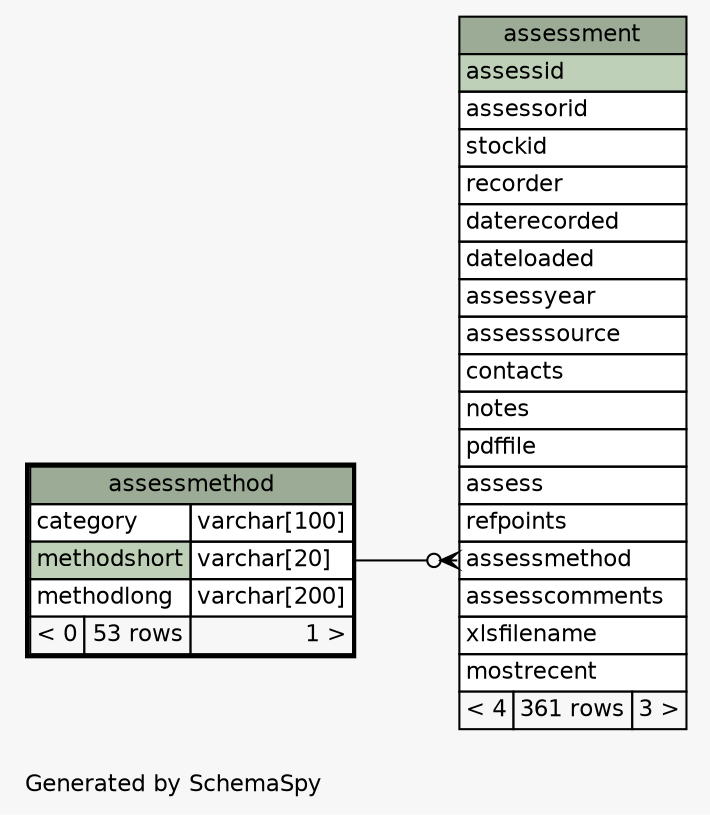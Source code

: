 // dot 2.28.0 on Mac OS X 10.6.8
// SchemaSpy rev 590
digraph "oneDegreeRelationshipsDiagram" {
  graph [
    rankdir="RL"
    bgcolor="#f7f7f7"
    label="\nGenerated by SchemaSpy"
    labeljust="l"
    nodesep="0.18"
    ranksep="0.46"
    fontname="Helvetica"
    fontsize="11"
  ];
  node [
    fontname="Helvetica"
    fontsize="11"
    shape="plaintext"
  ];
  edge [
    arrowsize="0.8"
  ];
  "assessment":"assessmethod":w -> "assessmethod":"methodshort.type":e [arrowhead=none dir=back arrowtail=crowodot];
  "assessment" [
    label=<
    <TABLE BORDER="0" CELLBORDER="1" CELLSPACING="0" BGCOLOR="#ffffff">
      <TR><TD COLSPAN="3" BGCOLOR="#9bab96" ALIGN="CENTER">assessment</TD></TR>
      <TR><TD PORT="assessid" COLSPAN="3" BGCOLOR="#bed1b8" ALIGN="LEFT">assessid</TD></TR>
      <TR><TD PORT="assessorid" COLSPAN="3" ALIGN="LEFT">assessorid</TD></TR>
      <TR><TD PORT="stockid" COLSPAN="3" ALIGN="LEFT">stockid</TD></TR>
      <TR><TD PORT="recorder" COLSPAN="3" ALIGN="LEFT">recorder</TD></TR>
      <TR><TD PORT="daterecorded" COLSPAN="3" ALIGN="LEFT">daterecorded</TD></TR>
      <TR><TD PORT="dateloaded" COLSPAN="3" ALIGN="LEFT">dateloaded</TD></TR>
      <TR><TD PORT="assessyear" COLSPAN="3" ALIGN="LEFT">assessyear</TD></TR>
      <TR><TD PORT="assesssource" COLSPAN="3" ALIGN="LEFT">assesssource</TD></TR>
      <TR><TD PORT="contacts" COLSPAN="3" ALIGN="LEFT">contacts</TD></TR>
      <TR><TD PORT="notes" COLSPAN="3" ALIGN="LEFT">notes</TD></TR>
      <TR><TD PORT="pdffile" COLSPAN="3" ALIGN="LEFT">pdffile</TD></TR>
      <TR><TD PORT="assess" COLSPAN="3" ALIGN="LEFT">assess</TD></TR>
      <TR><TD PORT="refpoints" COLSPAN="3" ALIGN="LEFT">refpoints</TD></TR>
      <TR><TD PORT="assessmethod" COLSPAN="3" ALIGN="LEFT">assessmethod</TD></TR>
      <TR><TD PORT="assesscomments" COLSPAN="3" ALIGN="LEFT">assesscomments</TD></TR>
      <TR><TD PORT="xlsfilename" COLSPAN="3" ALIGN="LEFT">xlsfilename</TD></TR>
      <TR><TD PORT="mostrecent" COLSPAN="3" ALIGN="LEFT">mostrecent</TD></TR>
      <TR><TD ALIGN="LEFT" BGCOLOR="#f7f7f7">&lt; 4</TD><TD ALIGN="RIGHT" BGCOLOR="#f7f7f7">361 rows</TD><TD ALIGN="RIGHT" BGCOLOR="#f7f7f7">3 &gt;</TD></TR>
    </TABLE>>
    URL="assessment.html"
    tooltip="assessment"
  ];
  "assessmethod" [
    label=<
    <TABLE BORDER="2" CELLBORDER="1" CELLSPACING="0" BGCOLOR="#ffffff">
      <TR><TD COLSPAN="3" BGCOLOR="#9bab96" ALIGN="CENTER">assessmethod</TD></TR>
      <TR><TD PORT="category" COLSPAN="2" ALIGN="LEFT">category</TD><TD PORT="category.type" ALIGN="LEFT">varchar[100]</TD></TR>
      <TR><TD PORT="methodshort" COLSPAN="2" BGCOLOR="#bed1b8" ALIGN="LEFT">methodshort</TD><TD PORT="methodshort.type" ALIGN="LEFT">varchar[20]</TD></TR>
      <TR><TD PORT="methodlong" COLSPAN="2" ALIGN="LEFT">methodlong</TD><TD PORT="methodlong.type" ALIGN="LEFT">varchar[200]</TD></TR>
      <TR><TD ALIGN="LEFT" BGCOLOR="#f7f7f7">&lt; 0</TD><TD ALIGN="RIGHT" BGCOLOR="#f7f7f7">53 rows</TD><TD ALIGN="RIGHT" BGCOLOR="#f7f7f7">1 &gt;</TD></TR>
    </TABLE>>
    URL="assessmethod.html"
    tooltip="assessmethod"
  ];
}
